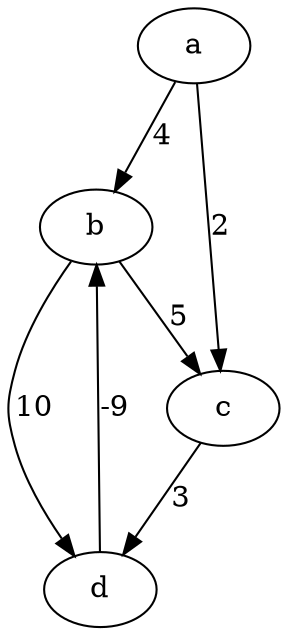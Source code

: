 digraph G {
  a -> b [label=4];
  a -> c [label=2];
  b -> c [label=5];
  b -> d [label=10];
  c -> d [label=3];
  d -> b [label=-9];
}